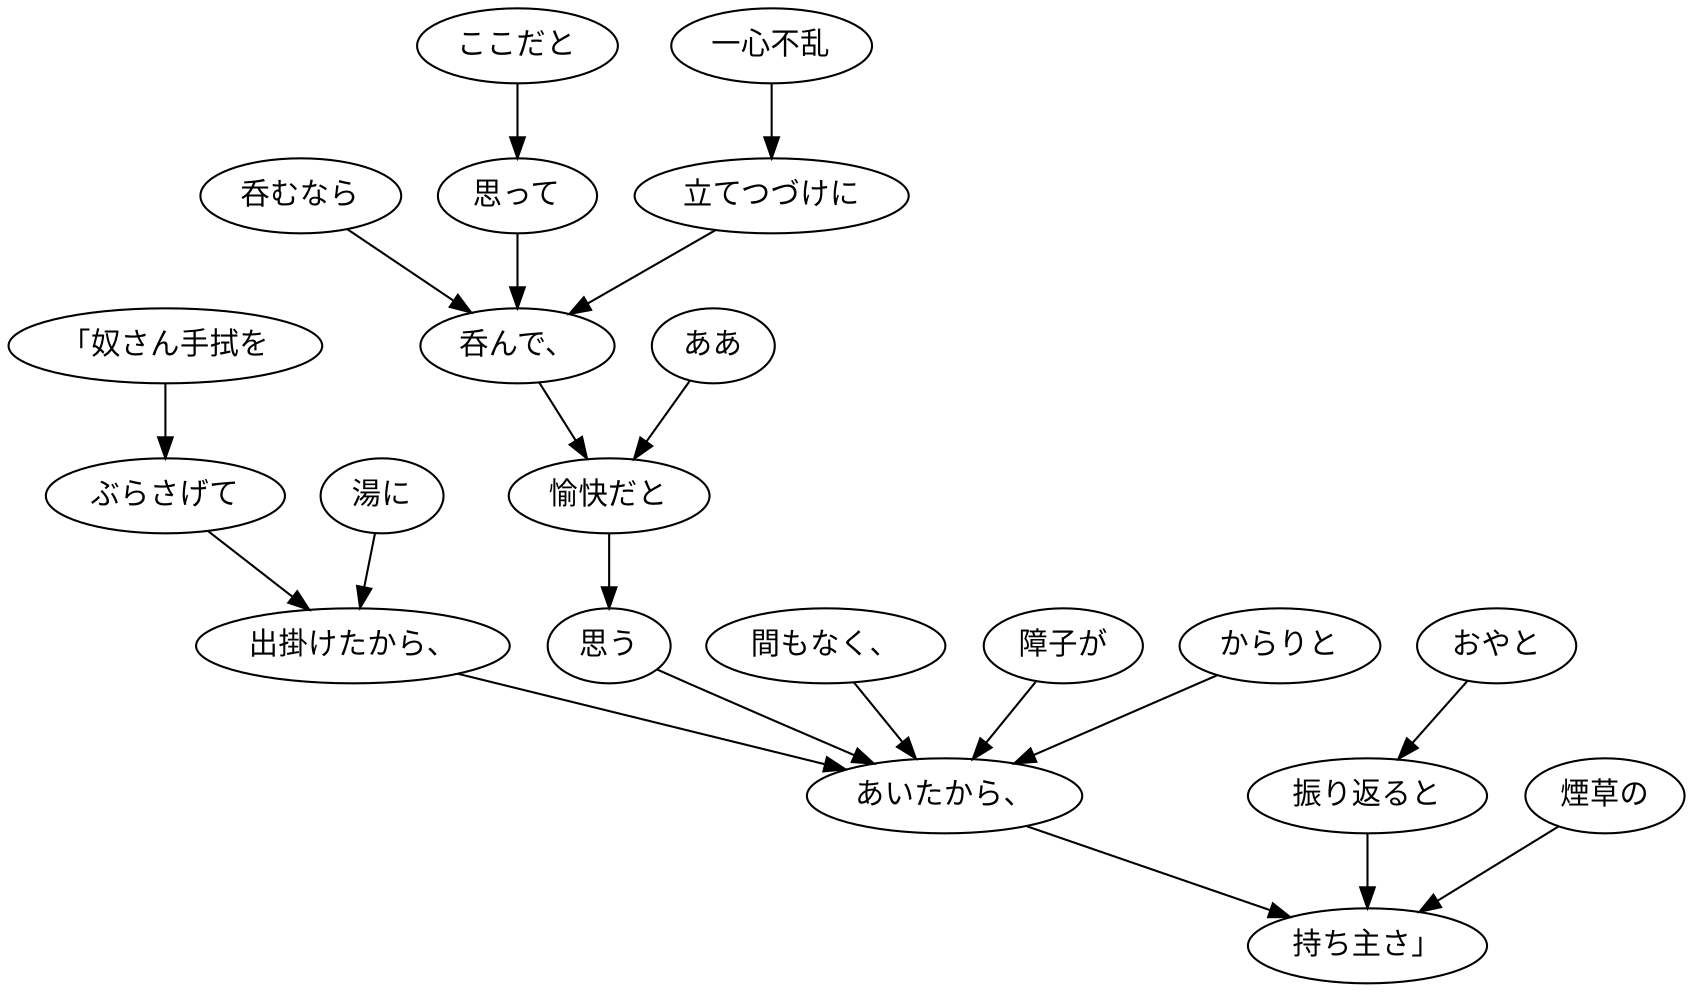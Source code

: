 digraph graph8252 {
	node0 [label="「奴さん手拭を"];
	node1 [label="ぶらさげて"];
	node2 [label="湯に"];
	node3 [label="出掛けたから、"];
	node4 [label="呑むなら"];
	node5 [label="ここだと"];
	node6 [label="思って"];
	node7 [label="一心不乱"];
	node8 [label="立てつづけに"];
	node9 [label="呑んで、"];
	node10 [label="ああ"];
	node11 [label="愉快だと"];
	node12 [label="思う"];
	node13 [label="間もなく、"];
	node14 [label="障子が"];
	node15 [label="からりと"];
	node16 [label="あいたから、"];
	node17 [label="おやと"];
	node18 [label="振り返ると"];
	node19 [label="煙草の"];
	node20 [label="持ち主さ」"];
	node0 -> node1;
	node1 -> node3;
	node2 -> node3;
	node3 -> node16;
	node4 -> node9;
	node5 -> node6;
	node6 -> node9;
	node7 -> node8;
	node8 -> node9;
	node9 -> node11;
	node10 -> node11;
	node11 -> node12;
	node12 -> node16;
	node13 -> node16;
	node14 -> node16;
	node15 -> node16;
	node16 -> node20;
	node17 -> node18;
	node18 -> node20;
	node19 -> node20;
}
